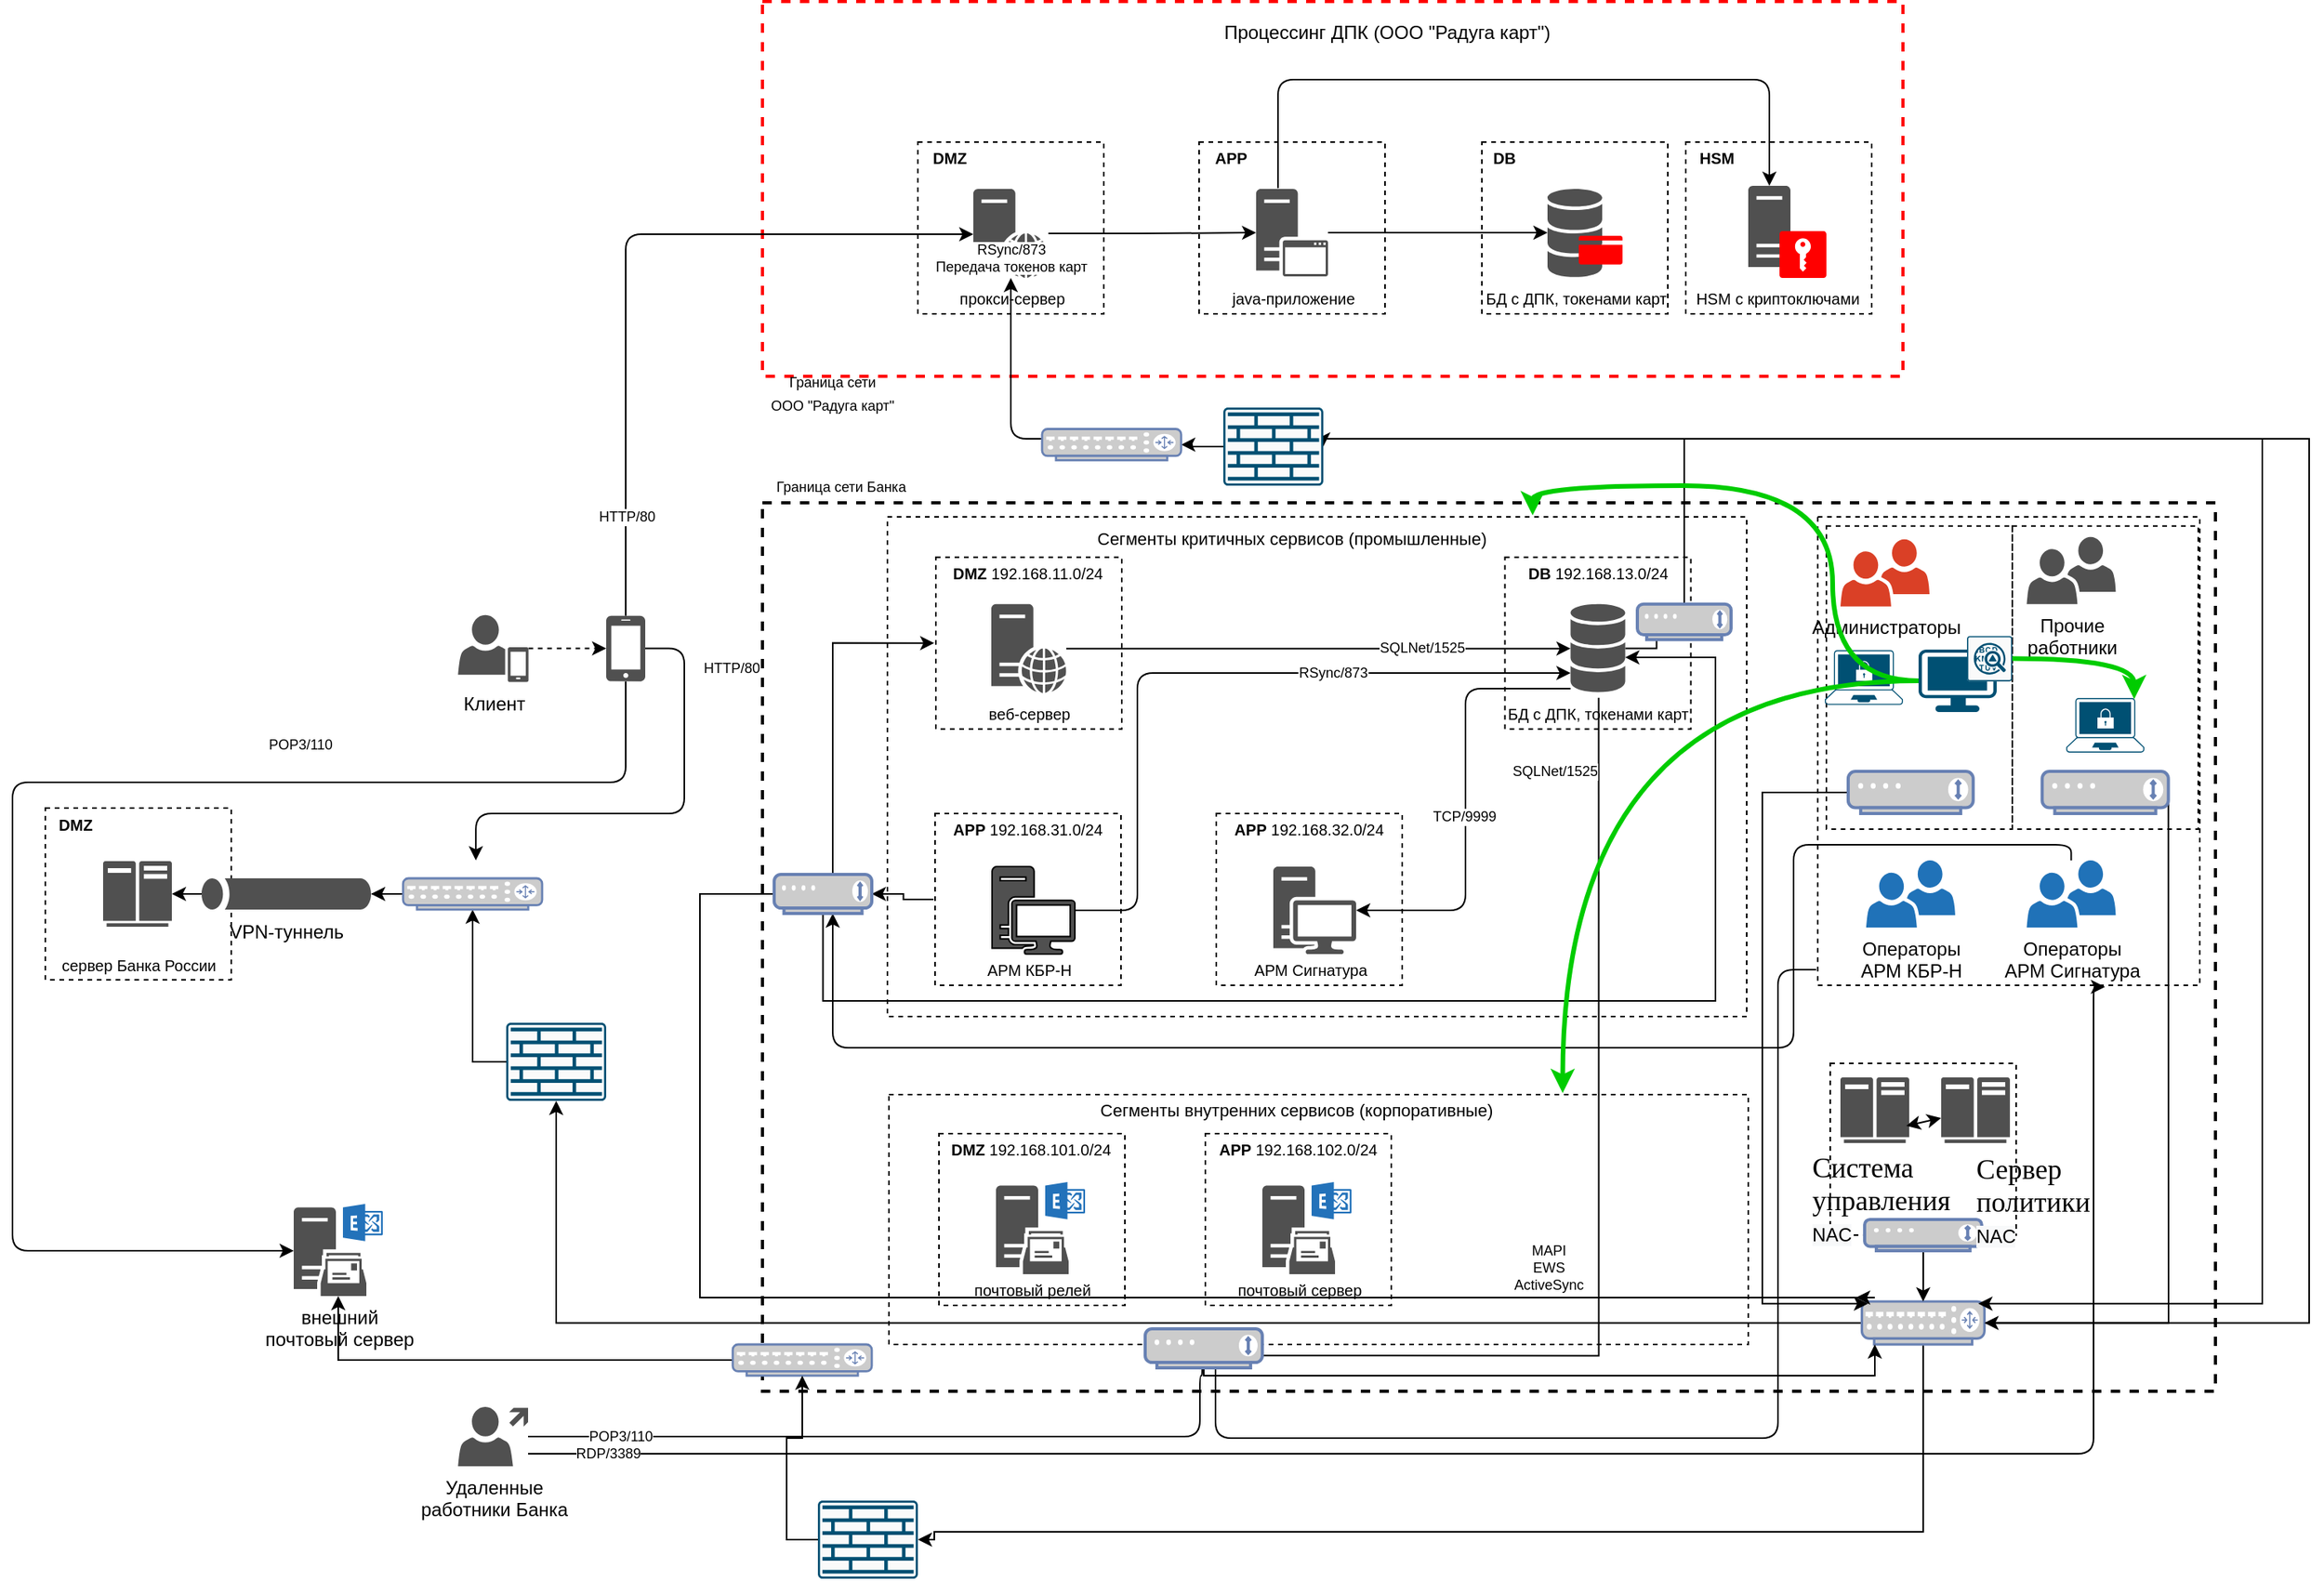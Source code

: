 <mxfile version="15.5.9" type="github">
  <diagram id="C5RBs43oDa-KdzZeNtuy" name="Page-1">
    <mxGraphModel dx="1998" dy="681" grid="1" gridSize="10" guides="1" tooltips="1" connect="1" arrows="1" fold="1" page="1" pageScale="1" pageWidth="827" pageHeight="1169" math="0" shadow="0">
      <root>
        <mxCell id="WIyWlLk6GJQsqaUBKTNV-0" />
        <mxCell id="WIyWlLk6GJQsqaUBKTNV-1" parent="WIyWlLk6GJQsqaUBKTNV-0" />
        <mxCell id="H7vkgc4rldZ32Lxg7ZXF-4" value="" style="rounded=0;whiteSpace=wrap;html=1;fillColor=none;dashed=1;strokeWidth=1;perimeterSpacing=1;strokeColor=#000000;" vertex="1" parent="WIyWlLk6GJQsqaUBKTNV-1">
          <mxGeometry x="361" y="365.82" width="119" height="194.18" as="geometry" />
        </mxCell>
        <mxCell id="H7vkgc4rldZ32Lxg7ZXF-5" value="" style="rounded=0;whiteSpace=wrap;html=1;fillColor=none;dashed=1;strokeWidth=1;perimeterSpacing=1;strokeColor=#000000;" vertex="1" parent="WIyWlLk6GJQsqaUBKTNV-1">
          <mxGeometry x="480" y="365.82" width="119" height="194.18" as="geometry" />
        </mxCell>
        <mxCell id="5QetswFkg2Cd5uMD2sd_-127" value="" style="rounded=0;whiteSpace=wrap;html=1;fillColor=none;dashed=1;strokeWidth=1;perimeterSpacing=1;strokeColor=#000000;" parent="WIyWlLk6GJQsqaUBKTNV-1" vertex="1">
          <mxGeometry x="-779" y="546.5" width="119" height="110" as="geometry" />
        </mxCell>
        <mxCell id="5QetswFkg2Cd5uMD2sd_-2" value="" style="rounded=0;whiteSpace=wrap;html=1;fillColor=none;dashed=1;strokeWidth=2;perimeterSpacing=1;strokeColor=#000000;" parent="WIyWlLk6GJQsqaUBKTNV-1" vertex="1">
          <mxGeometry x="-320" y="351" width="930" height="569" as="geometry" />
        </mxCell>
        <mxCell id="5QetswFkg2Cd5uMD2sd_-75" value="" style="rounded=0;whiteSpace=wrap;html=1;fillColor=none;dashed=1;strokeWidth=1;perimeterSpacing=1;strokeColor=#000000;" parent="WIyWlLk6GJQsqaUBKTNV-1" vertex="1">
          <mxGeometry x="355.45" y="360" width="244.55" height="300" as="geometry" />
        </mxCell>
        <mxCell id="5QetswFkg2Cd5uMD2sd_-124" value="" style="rounded=0;whiteSpace=wrap;html=1;fillColor=none;dashed=1;strokeWidth=1;perimeterSpacing=1;strokeColor=#000000;" parent="WIyWlLk6GJQsqaUBKTNV-1" vertex="1">
          <mxGeometry x="-239" y="730" width="550" height="160" as="geometry" />
        </mxCell>
        <mxCell id="5QetswFkg2Cd5uMD2sd_-123" value="" style="rounded=0;whiteSpace=wrap;html=1;fillColor=none;dashed=1;strokeWidth=1;perimeterSpacing=1;strokeColor=#000000;" parent="WIyWlLk6GJQsqaUBKTNV-1" vertex="1">
          <mxGeometry x="-240" y="360" width="550" height="320" as="geometry" />
        </mxCell>
        <mxCell id="H7vkgc4rldZ32Lxg7ZXF-64" style="edgeStyle=orthogonalEdgeStyle;rounded=0;orthogonalLoop=1;jettySize=auto;html=1;exitX=0;exitY=0.5;exitDx=0;exitDy=0;strokeColor=#000000;" edge="1" parent="WIyWlLk6GJQsqaUBKTNV-1" source="5QetswFkg2Cd5uMD2sd_-97" target="H7vkgc4rldZ32Lxg7ZXF-38">
          <mxGeometry relative="1" as="geometry" />
        </mxCell>
        <mxCell id="5QetswFkg2Cd5uMD2sd_-97" value="" style="rounded=0;whiteSpace=wrap;html=1;fillColor=none;dashed=1;strokeWidth=1;perimeterSpacing=1;strokeColor=#000000;" parent="WIyWlLk6GJQsqaUBKTNV-1" vertex="1">
          <mxGeometry x="-209.5" y="550" width="119" height="110" as="geometry" />
        </mxCell>
        <mxCell id="5QetswFkg2Cd5uMD2sd_-0" value="" style="rounded=0;whiteSpace=wrap;html=1;fillColor=none;dashed=1;strokeWidth=2;perimeterSpacing=1;strokeColor=#FF0000;" parent="WIyWlLk6GJQsqaUBKTNV-1" vertex="1">
          <mxGeometry x="-320" y="30" width="730" height="240" as="geometry" />
        </mxCell>
        <mxCell id="5QetswFkg2Cd5uMD2sd_-38" style="edgeStyle=orthogonalEdgeStyle;rounded=1;orthogonalLoop=1;jettySize=auto;html=1;startArrow=none;startFill=0;endArrow=classic;endFill=1;strokeWidth=1;" parent="WIyWlLk6GJQsqaUBKTNV-1" source="5QetswFkg2Cd5uMD2sd_-12" target="5QetswFkg2Cd5uMD2sd_-13" edge="1">
          <mxGeometry relative="1" as="geometry" />
        </mxCell>
        <mxCell id="5QetswFkg2Cd5uMD2sd_-3" value="" style="rounded=0;whiteSpace=wrap;html=1;fillColor=none;dashed=1;strokeWidth=1;perimeterSpacing=1;strokeColor=#000000;" parent="WIyWlLk6GJQsqaUBKTNV-1" vertex="1">
          <mxGeometry x="-220.5" y="120" width="119" height="110" as="geometry" />
        </mxCell>
        <mxCell id="5QetswFkg2Cd5uMD2sd_-35" style="edgeStyle=orthogonalEdgeStyle;rounded=1;orthogonalLoop=1;jettySize=auto;html=1;strokeWidth=1;" parent="WIyWlLk6GJQsqaUBKTNV-1" target="5QetswFkg2Cd5uMD2sd_-20" edge="1">
          <mxGeometry relative="1" as="geometry">
            <mxPoint x="10" y="148" as="sourcePoint" />
            <Array as="points">
              <mxPoint x="10" y="150" />
              <mxPoint x="10" y="80" />
              <mxPoint x="325" y="80" />
            </Array>
          </mxGeometry>
        </mxCell>
        <mxCell id="5QetswFkg2Cd5uMD2sd_-5" value="" style="rounded=0;whiteSpace=wrap;html=1;fillColor=none;dashed=1;strokeWidth=1;perimeterSpacing=1;strokeColor=#000000;" parent="WIyWlLk6GJQsqaUBKTNV-1" vertex="1">
          <mxGeometry x="-40.5" y="120" width="119" height="110" as="geometry" />
        </mxCell>
        <mxCell id="5QetswFkg2Cd5uMD2sd_-6" value="" style="rounded=0;whiteSpace=wrap;html=1;fillColor=none;dashed=1;strokeWidth=1;perimeterSpacing=1;strokeColor=#000000;" parent="WIyWlLk6GJQsqaUBKTNV-1" vertex="1">
          <mxGeometry x="140.5" y="120" width="119" height="110" as="geometry" />
        </mxCell>
        <mxCell id="5QetswFkg2Cd5uMD2sd_-7" value="" style="rounded=0;whiteSpace=wrap;html=1;fillColor=none;dashed=1;strokeWidth=1;perimeterSpacing=1;strokeColor=#000000;" parent="WIyWlLk6GJQsqaUBKTNV-1" vertex="1">
          <mxGeometry x="271" y="120" width="119" height="110" as="geometry" />
        </mxCell>
        <mxCell id="5QetswFkg2Cd5uMD2sd_-8" value="Процессинг ДПК (ООО &quot;Радуга карт&quot;)" style="text;html=1;strokeColor=none;fillColor=none;align=center;verticalAlign=middle;whiteSpace=wrap;rounded=0;dashed=1;" parent="WIyWlLk6GJQsqaUBKTNV-1" vertex="1">
          <mxGeometry x="-80" y="40" width="320" height="20" as="geometry" />
        </mxCell>
        <mxCell id="5QetswFkg2Cd5uMD2sd_-36" style="edgeStyle=orthogonalEdgeStyle;rounded=1;orthogonalLoop=1;jettySize=auto;html=1;strokeWidth=1;startArrow=classic;startFill=1;endArrow=none;endFill=0;" parent="WIyWlLk6GJQsqaUBKTNV-1" source="5QetswFkg2Cd5uMD2sd_-11" edge="1">
          <mxGeometry relative="1" as="geometry">
            <mxPoint x="42" y="178" as="targetPoint" />
          </mxGeometry>
        </mxCell>
        <mxCell id="5QetswFkg2Cd5uMD2sd_-12" value="" style="pointerEvents=1;shadow=0;dashed=0;html=1;strokeColor=none;fillColor=#505050;labelPosition=center;verticalLabelPosition=bottom;verticalAlign=top;outlineConnect=0;align=center;shape=mxgraph.office.servers.web_server;" parent="WIyWlLk6GJQsqaUBKTNV-1" vertex="1">
          <mxGeometry x="-185" y="150" width="48" height="57" as="geometry" />
        </mxCell>
        <mxCell id="5QetswFkg2Cd5uMD2sd_-39" style="edgeStyle=orthogonalEdgeStyle;rounded=1;orthogonalLoop=1;jettySize=auto;html=1;startArrow=none;startFill=0;endArrow=classic;endFill=1;strokeWidth=1;" parent="WIyWlLk6GJQsqaUBKTNV-1" source="5QetswFkg2Cd5uMD2sd_-14" target="5QetswFkg2Cd5uMD2sd_-12" edge="1">
          <mxGeometry relative="1" as="geometry">
            <Array as="points">
              <mxPoint x="-407" y="179" />
            </Array>
          </mxGeometry>
        </mxCell>
        <mxCell id="5QetswFkg2Cd5uMD2sd_-131" value="HTTP/80" style="text;html=1;align=center;verticalAlign=middle;resizable=0;points=[];labelBackgroundColor=#ffffff;fontSize=9;" parent="5QetswFkg2Cd5uMD2sd_-39" vertex="1" connectable="0">
          <mxGeometry x="-0.257" y="1" relative="1" as="geometry">
            <mxPoint x="1.07" y="109.54" as="offset" />
          </mxGeometry>
        </mxCell>
        <mxCell id="5QetswFkg2Cd5uMD2sd_-89" style="edgeStyle=orthogonalEdgeStyle;rounded=1;orthogonalLoop=1;jettySize=auto;html=1;startArrow=none;startFill=0;endArrow=classic;endFill=1;strokeWidth=1;" parent="WIyWlLk6GJQsqaUBKTNV-1" source="5QetswFkg2Cd5uMD2sd_-14" target="5QetswFkg2Cd5uMD2sd_-72" edge="1">
          <mxGeometry relative="1" as="geometry">
            <Array as="points">
              <mxPoint x="-407" y="530" />
              <mxPoint x="-800" y="530" />
              <mxPoint x="-800" y="830" />
            </Array>
          </mxGeometry>
        </mxCell>
        <mxCell id="5QetswFkg2Cd5uMD2sd_-133" value="POP3/110" style="text;html=1;align=center;verticalAlign=middle;resizable=0;points=[];labelBackgroundColor=#ffffff;fontSize=9;" parent="5QetswFkg2Cd5uMD2sd_-89" vertex="1" connectable="0">
          <mxGeometry x="-0.015" y="3" relative="1" as="geometry">
            <mxPoint x="180.5" y="-28.11" as="offset" />
          </mxGeometry>
        </mxCell>
        <mxCell id="5QetswFkg2Cd5uMD2sd_-90" style="edgeStyle=orthogonalEdgeStyle;rounded=1;orthogonalLoop=1;jettySize=auto;html=1;startArrow=none;startFill=0;endArrow=classic;endFill=1;strokeWidth=1;" parent="WIyWlLk6GJQsqaUBKTNV-1" source="5QetswFkg2Cd5uMD2sd_-14" edge="1">
          <mxGeometry relative="1" as="geometry">
            <mxPoint x="-503.429" y="580" as="targetPoint" />
            <Array as="points">
              <mxPoint x="-370" y="444" />
              <mxPoint x="-370" y="550" />
              <mxPoint x="-503" y="550" />
            </Array>
          </mxGeometry>
        </mxCell>
        <mxCell id="5QetswFkg2Cd5uMD2sd_-132" value="HTTP/80" style="text;html=1;align=center;verticalAlign=middle;resizable=0;points=[];labelBackgroundColor=#ffffff;fontSize=9;" parent="5QetswFkg2Cd5uMD2sd_-90" vertex="1" connectable="0">
          <mxGeometry x="-0.745" y="3" relative="1" as="geometry">
            <mxPoint x="26.43" y="-0.5" as="offset" />
          </mxGeometry>
        </mxCell>
        <mxCell id="5QetswFkg2Cd5uMD2sd_-14" value="" style="pointerEvents=1;shadow=0;dashed=0;html=1;strokeColor=none;fillColor=#505050;labelPosition=center;verticalLabelPosition=bottom;verticalAlign=top;outlineConnect=0;align=center;shape=mxgraph.office.devices.cell_phone_iphone_standalone;" parent="WIyWlLk6GJQsqaUBKTNV-1" vertex="1">
          <mxGeometry x="-420" y="423.32" width="25" height="42" as="geometry" />
        </mxCell>
        <mxCell id="5QetswFkg2Cd5uMD2sd_-22" value="" style="group" parent="WIyWlLk6GJQsqaUBKTNV-1" vertex="1" connectable="0">
          <mxGeometry x="311" y="148" width="50" height="59" as="geometry" />
        </mxCell>
        <mxCell id="5QetswFkg2Cd5uMD2sd_-20" value="" style="pointerEvents=1;shadow=0;dashed=0;html=1;strokeColor=none;fillColor=#505050;labelPosition=center;verticalLabelPosition=bottom;verticalAlign=top;outlineConnect=0;align=center;shape=mxgraph.office.servers.server_generic;" parent="5QetswFkg2Cd5uMD2sd_-22" vertex="1">
          <mxGeometry width="27" height="52" as="geometry" />
        </mxCell>
        <mxCell id="5QetswFkg2Cd5uMD2sd_-21" value="" style="pointerEvents=1;shadow=0;dashed=0;html=1;strokeColor=none;fillColor=#FF0000;labelPosition=center;verticalLabelPosition=bottom;verticalAlign=top;outlineConnect=0;align=center;shape=mxgraph.office.security.management_role;" parent="5QetswFkg2Cd5uMD2sd_-22" vertex="1">
          <mxGeometry x="20" y="29" width="30" height="30" as="geometry" />
        </mxCell>
        <mxCell id="5QetswFkg2Cd5uMD2sd_-23" value="&lt;font style=&quot;font-size: 9px&quot;&gt;Граница сети&lt;br&gt;ООО &quot;Радуга карт&quot;&lt;/font&gt;" style="text;html=1;strokeColor=none;fillColor=none;align=center;verticalAlign=middle;whiteSpace=wrap;rounded=0;dashed=1;" parent="WIyWlLk6GJQsqaUBKTNV-1" vertex="1">
          <mxGeometry x="-350" y="260" width="150" height="40" as="geometry" />
        </mxCell>
        <mxCell id="5QetswFkg2Cd5uMD2sd_-24" value="&lt;font style=&quot;font-size: 9px&quot;&gt;Граница сети Банка&lt;br&gt;&lt;/font&gt;" style="text;html=1;strokeColor=none;fillColor=none;align=center;verticalAlign=middle;whiteSpace=wrap;rounded=0;dashed=1;" parent="WIyWlLk6GJQsqaUBKTNV-1" vertex="1">
          <mxGeometry x="-350" y="320" width="161" height="40" as="geometry" />
        </mxCell>
        <mxCell id="5QetswFkg2Cd5uMD2sd_-25" value="&lt;font style=&quot;font-size: 10px&quot;&gt;&lt;b&gt;DMZ&lt;/b&gt;&lt;/font&gt;" style="text;html=1;strokeColor=none;fillColor=none;align=center;verticalAlign=middle;whiteSpace=wrap;rounded=0;dashed=1;" parent="WIyWlLk6GJQsqaUBKTNV-1" vertex="1">
          <mxGeometry x="-221.5" y="120" width="41.5" height="20" as="geometry" />
        </mxCell>
        <mxCell id="5QetswFkg2Cd5uMD2sd_-28" value="&lt;font style=&quot;font-size: 10px&quot;&gt;&lt;b&gt;APP&lt;/b&gt;&lt;/font&gt;" style="text;html=1;strokeColor=none;fillColor=none;align=center;verticalAlign=middle;whiteSpace=wrap;rounded=0;dashed=1;" parent="WIyWlLk6GJQsqaUBKTNV-1" vertex="1">
          <mxGeometry x="-41.5" y="120" width="41.5" height="20" as="geometry" />
        </mxCell>
        <mxCell id="5QetswFkg2Cd5uMD2sd_-29" value="&lt;font style=&quot;font-size: 10px&quot;&gt;&lt;b&gt;DB&lt;/b&gt;&lt;/font&gt;" style="text;html=1;strokeColor=none;fillColor=none;align=center;verticalAlign=middle;whiteSpace=wrap;rounded=0;dashed=1;" parent="WIyWlLk6GJQsqaUBKTNV-1" vertex="1">
          <mxGeometry x="140" y="120" width="30" height="20" as="geometry" />
        </mxCell>
        <mxCell id="5QetswFkg2Cd5uMD2sd_-30" value="&lt;font style=&quot;font-size: 10px&quot;&gt;&lt;b&gt;HSM&lt;/b&gt;&lt;/font&gt;" style="text;html=1;strokeColor=none;fillColor=none;align=center;verticalAlign=middle;whiteSpace=wrap;rounded=0;dashed=1;" parent="WIyWlLk6GJQsqaUBKTNV-1" vertex="1">
          <mxGeometry x="270.5" y="120" width="39.5" height="20" as="geometry" />
        </mxCell>
        <mxCell id="5QetswFkg2Cd5uMD2sd_-31" value="&lt;span style=&quot;font-size: 10px&quot;&gt;прокси-сервер&lt;/span&gt;" style="text;html=1;strokeColor=none;fillColor=none;align=center;verticalAlign=middle;whiteSpace=wrap;rounded=0;dashed=1;" parent="WIyWlLk6GJQsqaUBKTNV-1" vertex="1">
          <mxGeometry x="-220.5" y="210" width="120" height="20" as="geometry" />
        </mxCell>
        <mxCell id="5QetswFkg2Cd5uMD2sd_-32" value="&lt;span style=&quot;font-size: 10px&quot;&gt;java-приложение&lt;/span&gt;" style="text;html=1;strokeColor=none;fillColor=none;align=center;verticalAlign=middle;whiteSpace=wrap;rounded=0;dashed=1;" parent="WIyWlLk6GJQsqaUBKTNV-1" vertex="1">
          <mxGeometry x="-40.5" y="210" width="120" height="20" as="geometry" />
        </mxCell>
        <mxCell id="5QetswFkg2Cd5uMD2sd_-33" value="&lt;span style=&quot;font-size: 10px&quot;&gt;БД с ДПК, токенами карт&lt;/span&gt;" style="text;html=1;strokeColor=none;fillColor=none;align=center;verticalAlign=middle;whiteSpace=wrap;rounded=0;dashed=1;" parent="WIyWlLk6GJQsqaUBKTNV-1" vertex="1">
          <mxGeometry x="140.5" y="210" width="120" height="20" as="geometry" />
        </mxCell>
        <mxCell id="5QetswFkg2Cd5uMD2sd_-34" value="&lt;span style=&quot;font-size: 10px&quot;&gt;HSM с криптоключами&lt;/span&gt;" style="text;html=1;strokeColor=none;fillColor=none;align=center;verticalAlign=middle;whiteSpace=wrap;rounded=0;dashed=1;" parent="WIyWlLk6GJQsqaUBKTNV-1" vertex="1">
          <mxGeometry x="270" y="210" width="120" height="20" as="geometry" />
        </mxCell>
        <mxCell id="5QetswFkg2Cd5uMD2sd_-13" value="" style="pointerEvents=1;shadow=0;dashed=0;html=1;strokeColor=none;fillColor=#505050;labelPosition=center;verticalLabelPosition=bottom;verticalAlign=top;outlineConnect=0;align=center;shape=mxgraph.office.servers.application_server;" parent="WIyWlLk6GJQsqaUBKTNV-1" vertex="1">
          <mxGeometry x="-4" y="150" width="46" height="56" as="geometry" />
        </mxCell>
        <mxCell id="5QetswFkg2Cd5uMD2sd_-41" style="edgeStyle=orthogonalEdgeStyle;rounded=1;orthogonalLoop=1;jettySize=auto;html=1;startArrow=none;startFill=0;endArrow=classic;endFill=1;strokeWidth=1;dashed=1;" parent="WIyWlLk6GJQsqaUBKTNV-1" source="5QetswFkg2Cd5uMD2sd_-135" target="5QetswFkg2Cd5uMD2sd_-14" edge="1">
          <mxGeometry relative="1" as="geometry">
            <mxPoint x="-470.0" y="444.32" as="sourcePoint" />
          </mxGeometry>
        </mxCell>
        <mxCell id="5QetswFkg2Cd5uMD2sd_-42" value="" style="rounded=0;whiteSpace=wrap;html=1;fillColor=none;dashed=1;strokeWidth=1;perimeterSpacing=1;strokeColor=#000000;" parent="WIyWlLk6GJQsqaUBKTNV-1" vertex="1">
          <mxGeometry x="155.25" y="385.82" width="119" height="110" as="geometry" />
        </mxCell>
        <mxCell id="5QetswFkg2Cd5uMD2sd_-91" style="edgeStyle=orthogonalEdgeStyle;rounded=1;orthogonalLoop=1;jettySize=auto;html=1;startArrow=classic;startFill=1;endArrow=none;endFill=0;strokeWidth=1;" parent="WIyWlLk6GJQsqaUBKTNV-1" source="5QetswFkg2Cd5uMD2sd_-43" target="5QetswFkg2Cd5uMD2sd_-47" edge="1">
          <mxGeometry relative="1" as="geometry" />
        </mxCell>
        <mxCell id="5QetswFkg2Cd5uMD2sd_-143" value="SQLNet/1525" style="text;html=1;align=center;verticalAlign=middle;resizable=0;points=[];labelBackgroundColor=#ffffff;fontSize=9;" parent="5QetswFkg2Cd5uMD2sd_-91" vertex="1" connectable="0">
          <mxGeometry x="-0.404" y="-1" relative="1" as="geometry">
            <mxPoint as="offset" />
          </mxGeometry>
        </mxCell>
        <mxCell id="5QetswFkg2Cd5uMD2sd_-92" style="edgeStyle=orthogonalEdgeStyle;rounded=1;orthogonalLoop=1;jettySize=auto;html=1;startArrow=none;startFill=0;endArrow=classic;endFill=1;strokeWidth=1;" parent="WIyWlLk6GJQsqaUBKTNV-1" source="H7vkgc4rldZ32Lxg7ZXF-67" target="5QetswFkg2Cd5uMD2sd_-12" edge="1">
          <mxGeometry relative="1" as="geometry">
            <Array as="points">
              <mxPoint x="-161" y="310" />
            </Array>
            <mxPoint x="-104.55" y="280.0" as="sourcePoint" />
          </mxGeometry>
        </mxCell>
        <mxCell id="5QetswFkg2Cd5uMD2sd_-150" value="RSync/873&lt;br&gt;Передача токенов карт" style="text;html=1;align=center;verticalAlign=middle;resizable=0;points=[];labelBackgroundColor=#ffffff;fontSize=9;" parent="5QetswFkg2Cd5uMD2sd_-92" vertex="1" connectable="0">
          <mxGeometry x="0.407" y="-1" relative="1" as="geometry">
            <mxPoint x="-1" y="-50" as="offset" />
          </mxGeometry>
        </mxCell>
        <mxCell id="H7vkgc4rldZ32Lxg7ZXF-69" style="edgeStyle=orthogonalEdgeStyle;rounded=0;orthogonalLoop=1;jettySize=auto;html=1;strokeColor=#000000;" edge="1" parent="WIyWlLk6GJQsqaUBKTNV-1" source="5QetswFkg2Cd5uMD2sd_-43" target="H7vkgc4rldZ32Lxg7ZXF-68">
          <mxGeometry relative="1" as="geometry" />
        </mxCell>
        <mxCell id="5QetswFkg2Cd5uMD2sd_-43" value="" style="shadow=0;dashed=0;html=1;strokeColor=none;fillColor=#505050;labelPosition=center;verticalLabelPosition=bottom;verticalAlign=top;outlineConnect=0;align=center;shape=mxgraph.office.databases.database_mini_3;" parent="WIyWlLk6GJQsqaUBKTNV-1" vertex="1">
          <mxGeometry x="197.25" y="415.82" width="35" height="57" as="geometry" />
        </mxCell>
        <mxCell id="5QetswFkg2Cd5uMD2sd_-44" value="&lt;font style=&quot;font-size: 10px&quot;&gt;&lt;b&gt;DB&lt;/b&gt; 192.168.13.0/24&lt;/font&gt;" style="text;html=1;strokeColor=none;fillColor=none;align=center;verticalAlign=middle;whiteSpace=wrap;rounded=0;dashed=1;" parent="WIyWlLk6GJQsqaUBKTNV-1" vertex="1">
          <mxGeometry x="154.75" y="385.82" width="120" height="20" as="geometry" />
        </mxCell>
        <mxCell id="H7vkgc4rldZ32Lxg7ZXF-24" style="edgeStyle=orthogonalEdgeStyle;rounded=0;orthogonalLoop=1;jettySize=auto;html=1;exitX=0.5;exitY=0;exitDx=0;exitDy=0;entryX=0.395;entryY=1.038;entryDx=0;entryDy=0;entryPerimeter=0;" edge="1" parent="WIyWlLk6GJQsqaUBKTNV-1" source="5QetswFkg2Cd5uMD2sd_-45" target="5QetswFkg2Cd5uMD2sd_-124">
          <mxGeometry relative="1" as="geometry">
            <Array as="points">
              <mxPoint x="215" y="897" />
            </Array>
          </mxGeometry>
        </mxCell>
        <mxCell id="5QetswFkg2Cd5uMD2sd_-45" value="&lt;span style=&quot;font-size: 10px&quot;&gt;БД с ДПК, токенами карт&lt;/span&gt;" style="text;html=1;strokeColor=none;fillColor=none;align=center;verticalAlign=middle;whiteSpace=wrap;rounded=0;dashed=1;" parent="WIyWlLk6GJQsqaUBKTNV-1" vertex="1">
          <mxGeometry x="155.25" y="475.82" width="120" height="20" as="geometry" />
        </mxCell>
        <mxCell id="5QetswFkg2Cd5uMD2sd_-46" value="" style="rounded=0;whiteSpace=wrap;html=1;fillColor=none;dashed=1;strokeWidth=1;perimeterSpacing=1;strokeColor=#000000;" parent="WIyWlLk6GJQsqaUBKTNV-1" vertex="1">
          <mxGeometry x="-209" y="385.82" width="119" height="110" as="geometry" />
        </mxCell>
        <mxCell id="5QetswFkg2Cd5uMD2sd_-47" value="" style="pointerEvents=1;shadow=0;dashed=0;html=1;strokeColor=none;fillColor=#505050;labelPosition=center;verticalLabelPosition=bottom;verticalAlign=top;outlineConnect=0;align=center;shape=mxgraph.office.servers.web_server;" parent="WIyWlLk6GJQsqaUBKTNV-1" vertex="1">
          <mxGeometry x="-173.5" y="415.82" width="48" height="57" as="geometry" />
        </mxCell>
        <mxCell id="5QetswFkg2Cd5uMD2sd_-48" value="&lt;font style=&quot;font-size: 10px&quot;&gt;&lt;b&gt;DMZ&lt;/b&gt; 192.168.11.0/24&lt;/font&gt;" style="text;html=1;strokeColor=none;fillColor=none;align=center;verticalAlign=middle;whiteSpace=wrap;rounded=0;dashed=1;" parent="WIyWlLk6GJQsqaUBKTNV-1" vertex="1">
          <mxGeometry x="-210" y="385.82" width="120" height="20" as="geometry" />
        </mxCell>
        <mxCell id="5QetswFkg2Cd5uMD2sd_-49" value="&lt;span style=&quot;font-size: 10px&quot;&gt;веб-сервер&lt;/span&gt;" style="text;html=1;strokeColor=none;fillColor=none;align=center;verticalAlign=middle;whiteSpace=wrap;rounded=0;dashed=1;" parent="WIyWlLk6GJQsqaUBKTNV-1" vertex="1">
          <mxGeometry x="-209" y="475.82" width="120" height="20" as="geometry" />
        </mxCell>
        <mxCell id="5QetswFkg2Cd5uMD2sd_-50" value="" style="rounded=0;whiteSpace=wrap;html=1;fillColor=none;dashed=1;strokeWidth=1;perimeterSpacing=1;strokeColor=#000000;" parent="WIyWlLk6GJQsqaUBKTNV-1" vertex="1">
          <mxGeometry x="-207" y="755" width="119" height="110" as="geometry" />
        </mxCell>
        <mxCell id="5QetswFkg2Cd5uMD2sd_-52" value="&lt;font style=&quot;font-size: 10px&quot;&gt;&lt;b&gt;DMZ&lt;/b&gt; 192.168.101.0/24&lt;/font&gt;" style="text;html=1;strokeColor=none;fillColor=none;align=center;verticalAlign=middle;whiteSpace=wrap;rounded=0;dashed=1;" parent="WIyWlLk6GJQsqaUBKTNV-1" vertex="1">
          <mxGeometry x="-208" y="755" width="120" height="20" as="geometry" />
        </mxCell>
        <mxCell id="5QetswFkg2Cd5uMD2sd_-53" value="&lt;span style=&quot;font-size: 10px&quot;&gt;почтовый релей&lt;/span&gt;" style="text;html=1;strokeColor=none;fillColor=none;align=center;verticalAlign=middle;whiteSpace=wrap;rounded=0;dashed=1;" parent="WIyWlLk6GJQsqaUBKTNV-1" vertex="1">
          <mxGeometry x="-207" y="845" width="120" height="20" as="geometry" />
        </mxCell>
        <mxCell id="5QetswFkg2Cd5uMD2sd_-63" value="" style="group" parent="WIyWlLk6GJQsqaUBKTNV-1" vertex="1" connectable="0">
          <mxGeometry x="182.5" y="150" width="48.03" height="57" as="geometry" />
        </mxCell>
        <mxCell id="5QetswFkg2Cd5uMD2sd_-11" value="" style="shadow=0;dashed=0;html=1;strokeColor=none;fillColor=#505050;labelPosition=center;verticalLabelPosition=bottom;verticalAlign=top;outlineConnect=0;align=center;shape=mxgraph.office.databases.database_mini_3;" parent="5QetswFkg2Cd5uMD2sd_-63" vertex="1">
          <mxGeometry width="35" height="57" as="geometry" />
        </mxCell>
        <mxCell id="5QetswFkg2Cd5uMD2sd_-60" value="" style="pointerEvents=1;shadow=0;dashed=0;html=1;strokeColor=none;fillColor=#FF0000;labelPosition=center;verticalLabelPosition=bottom;verticalAlign=top;outlineConnect=0;align=center;shape=mxgraph.office.concepts.credit_card;" parent="5QetswFkg2Cd5uMD2sd_-63" vertex="1">
          <mxGeometry x="20" y="30" width="28.03" height="18.35" as="geometry" />
        </mxCell>
        <mxCell id="5QetswFkg2Cd5uMD2sd_-66" value="" style="pointerEvents=1;shadow=0;dashed=0;html=1;strokeColor=none;fillColor=#505050;labelPosition=center;verticalLabelPosition=bottom;verticalAlign=top;outlineConnect=0;align=center;shape=mxgraph.office.servers.exchange_mailbox_server;labelBackgroundColor=none;" parent="WIyWlLk6GJQsqaUBKTNV-1" vertex="1">
          <mxGeometry x="-170.5" y="786" width="57" height="59" as="geometry" />
        </mxCell>
        <mxCell id="5QetswFkg2Cd5uMD2sd_-68" value="" style="rounded=0;whiteSpace=wrap;html=1;fillColor=none;dashed=1;strokeWidth=1;perimeterSpacing=1;strokeColor=#000000;" parent="WIyWlLk6GJQsqaUBKTNV-1" vertex="1">
          <mxGeometry x="-36.5" y="755" width="119" height="110" as="geometry" />
        </mxCell>
        <mxCell id="5QetswFkg2Cd5uMD2sd_-69" value="&lt;font style=&quot;font-size: 10px&quot;&gt;&lt;b&gt;APP&lt;/b&gt; 192.168.102.0/24&lt;/font&gt;" style="text;html=1;strokeColor=none;fillColor=none;align=center;verticalAlign=middle;whiteSpace=wrap;rounded=0;dashed=1;" parent="WIyWlLk6GJQsqaUBKTNV-1" vertex="1">
          <mxGeometry x="-37.5" y="755" width="120" height="20" as="geometry" />
        </mxCell>
        <mxCell id="5QetswFkg2Cd5uMD2sd_-70" value="&lt;span style=&quot;font-size: 10px&quot;&gt;почтовый сервер&lt;/span&gt;" style="text;html=1;strokeColor=none;fillColor=none;align=center;verticalAlign=middle;whiteSpace=wrap;rounded=0;dashed=1;" parent="WIyWlLk6GJQsqaUBKTNV-1" vertex="1">
          <mxGeometry x="-36.5" y="845" width="120" height="20" as="geometry" />
        </mxCell>
        <mxCell id="5QetswFkg2Cd5uMD2sd_-71" value="" style="pointerEvents=1;shadow=0;dashed=0;html=1;strokeColor=none;fillColor=#505050;labelPosition=center;verticalLabelPosition=bottom;verticalAlign=top;outlineConnect=0;align=center;shape=mxgraph.office.servers.exchange_mailbox_server;labelBackgroundColor=none;" parent="WIyWlLk6GJQsqaUBKTNV-1" vertex="1">
          <mxGeometry y="786" width="57" height="59" as="geometry" />
        </mxCell>
        <mxCell id="5QetswFkg2Cd5uMD2sd_-72" value="внешний&lt;br&gt;почтовый сервер" style="pointerEvents=1;shadow=0;dashed=0;html=1;strokeColor=none;fillColor=#505050;labelPosition=center;verticalLabelPosition=bottom;verticalAlign=top;outlineConnect=0;align=center;shape=mxgraph.office.servers.exchange_mailbox_server;labelBackgroundColor=none;" parent="WIyWlLk6GJQsqaUBKTNV-1" vertex="1">
          <mxGeometry x="-620" y="800" width="57" height="59" as="geometry" />
        </mxCell>
        <mxCell id="5QetswFkg2Cd5uMD2sd_-122" style="edgeStyle=orthogonalEdgeStyle;rounded=1;orthogonalLoop=1;jettySize=auto;html=1;startArrow=none;startFill=0;endArrow=classic;endFill=1;strokeWidth=1;" parent="WIyWlLk6GJQsqaUBKTNV-1" source="5QetswFkg2Cd5uMD2sd_-73" target="5QetswFkg2Cd5uMD2sd_-43" edge="1">
          <mxGeometry relative="1" as="geometry">
            <mxPoint x="190" y="458" as="targetPoint" />
            <Array as="points">
              <mxPoint x="-80" y="612" />
              <mxPoint x="-80" y="460" />
            </Array>
          </mxGeometry>
        </mxCell>
        <mxCell id="5QetswFkg2Cd5uMD2sd_-73" value="" style="pointerEvents=1;shadow=0;dashed=0;html=1;strokeColor=#000000;fillColor=#505050;labelPosition=center;verticalLabelPosition=bottom;verticalAlign=top;outlineConnect=0;align=center;shape=mxgraph.office.devices.workstation;labelBackgroundColor=none;" parent="WIyWlLk6GJQsqaUBKTNV-1" vertex="1">
          <mxGeometry x="-173" y="584" width="53" height="56" as="geometry" />
        </mxCell>
        <mxCell id="5QetswFkg2Cd5uMD2sd_-114" style="edgeStyle=orthogonalEdgeStyle;rounded=1;orthogonalLoop=1;jettySize=auto;html=1;entryX=0.367;entryY=1.013;entryDx=0;entryDy=0;startArrow=none;startFill=0;endArrow=classic;endFill=1;strokeWidth=1;entryPerimeter=0;" parent="WIyWlLk6GJQsqaUBKTNV-1" source="5QetswFkg2Cd5uMD2sd_-75" target="5QetswFkg2Cd5uMD2sd_-124" edge="1">
          <mxGeometry relative="1" as="geometry">
            <Array as="points">
              <mxPoint x="330" y="650" />
              <mxPoint x="330" y="950" />
              <mxPoint x="-30" y="950" />
              <mxPoint x="-30" y="893" />
            </Array>
          </mxGeometry>
        </mxCell>
        <mxCell id="5QetswFkg2Cd5uMD2sd_-140" value="MAPI&lt;br&gt;EWS&lt;br&gt;ActiveSync" style="text;html=1;align=center;verticalAlign=middle;resizable=0;points=[];labelBackgroundColor=#ffffff;fontSize=9;" parent="5QetswFkg2Cd5uMD2sd_-114" vertex="1" connectable="0">
          <mxGeometry x="0.849" y="2" relative="1" as="geometry">
            <mxPoint x="214.37" y="-102" as="offset" />
          </mxGeometry>
        </mxCell>
        <mxCell id="5QetswFkg2Cd5uMD2sd_-80" value="Администраторы" style="pointerEvents=1;shadow=0;dashed=0;html=1;strokeColor=none;fillColor=#505050;labelPosition=center;verticalLabelPosition=bottom;verticalAlign=top;outlineConnect=0;align=center;shape=mxgraph.office.users.users_two;fillColor=#DA4026;labelBackgroundColor=none;" parent="WIyWlLk6GJQsqaUBKTNV-1" vertex="1">
          <mxGeometry x="370" y="374.32" width="57" height="43" as="geometry" />
        </mxCell>
        <mxCell id="5QetswFkg2Cd5uMD2sd_-83" value="Прочие&lt;br&gt;работники" style="pointerEvents=1;shadow=0;dashed=0;html=1;strokeColor=none;fillColor=#505050;labelPosition=center;verticalLabelPosition=bottom;verticalAlign=top;outlineConnect=0;align=center;shape=mxgraph.office.users.users_two;labelBackgroundColor=none;" parent="WIyWlLk6GJQsqaUBKTNV-1" vertex="1">
          <mxGeometry x="489.23" y="372.82" width="57" height="43" as="geometry" />
        </mxCell>
        <mxCell id="5QetswFkg2Cd5uMD2sd_-84" value="Операторы&lt;br&gt;АРМ КБР-Н" style="pointerEvents=1;shadow=0;dashed=0;html=1;strokeColor=none;fillColor=#505050;labelPosition=center;verticalLabelPosition=bottom;verticalAlign=top;outlineConnect=0;align=center;shape=mxgraph.office.users.users_two;fillColor=#2072B8;labelBackgroundColor=none;" parent="WIyWlLk6GJQsqaUBKTNV-1" vertex="1">
          <mxGeometry x="386.45" y="580" width="57" height="43" as="geometry" />
        </mxCell>
        <mxCell id="5QetswFkg2Cd5uMD2sd_-119" style="edgeStyle=orthogonalEdgeStyle;rounded=1;orthogonalLoop=1;jettySize=auto;html=1;startArrow=none;startFill=0;endArrow=classic;endFill=1;strokeWidth=1;" parent="WIyWlLk6GJQsqaUBKTNV-1" source="5QetswFkg2Cd5uMD2sd_-86" target="H7vkgc4rldZ32Lxg7ZXF-38" edge="1">
          <mxGeometry relative="1" as="geometry">
            <mxPoint x="240" y="437.647" as="targetPoint" />
            <Array as="points">
              <mxPoint x="518" y="570" />
              <mxPoint x="340" y="570" />
              <mxPoint x="340" y="700" />
              <mxPoint x="-275" y="700" />
            </Array>
          </mxGeometry>
        </mxCell>
        <mxCell id="5QetswFkg2Cd5uMD2sd_-137" value="SQLNet/1525" style="text;html=1;align=center;verticalAlign=middle;resizable=0;points=[];labelBackgroundColor=#ffffff;fontSize=9;" parent="5QetswFkg2Cd5uMD2sd_-119" vertex="1" connectable="0">
          <mxGeometry x="-0.721" relative="1" as="geometry">
            <mxPoint x="-199" y="-47" as="offset" />
          </mxGeometry>
        </mxCell>
        <mxCell id="5QetswFkg2Cd5uMD2sd_-86" value="Операторы&lt;br&gt;АРМ Сигнатура" style="pointerEvents=1;shadow=0;dashed=0;html=1;strokeColor=none;fillColor=#505050;labelPosition=center;verticalLabelPosition=bottom;verticalAlign=top;outlineConnect=0;align=center;shape=mxgraph.office.users.users_two;fillColor=#2072B8;labelBackgroundColor=none;" parent="WIyWlLk6GJQsqaUBKTNV-1" vertex="1">
          <mxGeometry x="489.23" y="580" width="57" height="43" as="geometry" />
        </mxCell>
        <mxCell id="5QetswFkg2Cd5uMD2sd_-96" style="edgeStyle=orthogonalEdgeStyle;rounded=1;orthogonalLoop=1;jettySize=auto;html=1;entryX=0.75;entryY=1;entryDx=0;entryDy=0;startArrow=none;startFill=0;endArrow=classic;endFill=1;strokeWidth=1;" parent="WIyWlLk6GJQsqaUBKTNV-1" source="5QetswFkg2Cd5uMD2sd_-95" target="5QetswFkg2Cd5uMD2sd_-75" edge="1">
          <mxGeometry relative="1" as="geometry">
            <Array as="points">
              <mxPoint x="532" y="960" />
            </Array>
          </mxGeometry>
        </mxCell>
        <mxCell id="5QetswFkg2Cd5uMD2sd_-139" value="RDP/3389" style="text;html=1;align=center;verticalAlign=middle;resizable=0;points=[];labelBackgroundColor=#ffffff;fontSize=9;" parent="5QetswFkg2Cd5uMD2sd_-96" vertex="1" connectable="0">
          <mxGeometry x="-0.961" y="2" relative="1" as="geometry">
            <mxPoint x="25" y="2" as="offset" />
          </mxGeometry>
        </mxCell>
        <mxCell id="5QetswFkg2Cd5uMD2sd_-145" style="edgeStyle=orthogonalEdgeStyle;rounded=1;orthogonalLoop=1;jettySize=auto;html=1;startArrow=none;startFill=0;endArrow=classic;endFill=1;strokeWidth=1;fontSize=9;entryX=0.365;entryY=1.011;entryDx=0;entryDy=0;entryPerimeter=0;" parent="WIyWlLk6GJQsqaUBKTNV-1" source="5QetswFkg2Cd5uMD2sd_-95" target="5QetswFkg2Cd5uMD2sd_-124" edge="1">
          <mxGeometry relative="1" as="geometry">
            <Array as="points">
              <mxPoint x="-40" y="949" />
              <mxPoint x="-40" y="910" />
              <mxPoint x="-38" y="910" />
            </Array>
            <mxPoint x="-40" y="961.667" as="targetPoint" />
          </mxGeometry>
        </mxCell>
        <mxCell id="5QetswFkg2Cd5uMD2sd_-146" value="POP3/110" style="text;html=1;align=center;verticalAlign=middle;resizable=0;points=[];labelBackgroundColor=#ffffff;fontSize=9;" parent="5QetswFkg2Cd5uMD2sd_-145" vertex="1" connectable="0">
          <mxGeometry x="-0.277" y="2" relative="1" as="geometry">
            <mxPoint x="-118" y="2" as="offset" />
          </mxGeometry>
        </mxCell>
        <mxCell id="5QetswFkg2Cd5uMD2sd_-95" value="Удаленные&lt;br&gt;работники Банка" style="pointerEvents=1;shadow=0;dashed=0;html=1;strokeColor=none;fillColor=#505050;labelPosition=center;verticalLabelPosition=bottom;verticalAlign=top;outlineConnect=0;align=center;shape=mxgraph.office.users.user_external;labelBackgroundColor=none;" parent="WIyWlLk6GJQsqaUBKTNV-1" vertex="1">
          <mxGeometry x="-514.84" y="930" width="44.84" height="38" as="geometry" />
        </mxCell>
        <mxCell id="5QetswFkg2Cd5uMD2sd_-98" value="&lt;font style=&quot;font-size: 10px&quot;&gt;&lt;b&gt;APP&lt;/b&gt; 192.168.31.0/24&lt;/font&gt;" style="text;html=1;strokeColor=none;fillColor=none;align=center;verticalAlign=middle;whiteSpace=wrap;rounded=0;dashed=1;" parent="WIyWlLk6GJQsqaUBKTNV-1" vertex="1">
          <mxGeometry x="-210.5" y="550" width="120" height="20" as="geometry" />
        </mxCell>
        <mxCell id="5QetswFkg2Cd5uMD2sd_-99" value="&lt;span style=&quot;font-size: 10px&quot;&gt;АРМ КБР-Н&lt;/span&gt;" style="text;html=1;strokeColor=none;fillColor=none;align=center;verticalAlign=middle;whiteSpace=wrap;rounded=0;dashed=1;" parent="WIyWlLk6GJQsqaUBKTNV-1" vertex="1">
          <mxGeometry x="-209.5" y="640" width="120" height="20" as="geometry" />
        </mxCell>
        <mxCell id="5QetswFkg2Cd5uMD2sd_-120" style="edgeStyle=orthogonalEdgeStyle;rounded=1;orthogonalLoop=1;jettySize=auto;html=1;startArrow=classic;startFill=1;endArrow=none;endFill=0;strokeWidth=1;" parent="WIyWlLk6GJQsqaUBKTNV-1" source="5QetswFkg2Cd5uMD2sd_-107" target="5QetswFkg2Cd5uMD2sd_-43" edge="1">
          <mxGeometry relative="1" as="geometry">
            <Array as="points">
              <mxPoint x="130" y="612" />
              <mxPoint x="130" y="470" />
            </Array>
          </mxGeometry>
        </mxCell>
        <mxCell id="5QetswFkg2Cd5uMD2sd_-138" value="RSync/873" style="text;html=1;align=center;verticalAlign=middle;resizable=0;points=[];labelBackgroundColor=#ffffff;fontSize=9;" parent="5QetswFkg2Cd5uMD2sd_-120" vertex="1" connectable="0">
          <mxGeometry x="-0.22" y="4" relative="1" as="geometry">
            <mxPoint x="-81" y="-113" as="offset" />
          </mxGeometry>
        </mxCell>
        <mxCell id="5QetswFkg2Cd5uMD2sd_-148" value="TCP/9999" style="text;html=1;align=center;verticalAlign=middle;resizable=0;points=[];labelBackgroundColor=#ffffff;fontSize=9;" parent="5QetswFkg2Cd5uMD2sd_-120" vertex="1" connectable="0">
          <mxGeometry x="-0.069" y="1" relative="1" as="geometry">
            <mxPoint as="offset" />
          </mxGeometry>
        </mxCell>
        <mxCell id="5QetswFkg2Cd5uMD2sd_-106" value="" style="rounded=0;whiteSpace=wrap;html=1;fillColor=none;dashed=1;strokeWidth=1;perimeterSpacing=1;strokeColor=#000000;" parent="WIyWlLk6GJQsqaUBKTNV-1" vertex="1">
          <mxGeometry x="-29.5" y="550" width="119" height="110" as="geometry" />
        </mxCell>
        <mxCell id="5QetswFkg2Cd5uMD2sd_-107" value="" style="pointerEvents=1;shadow=0;dashed=0;html=1;strokeColor=none;fillColor=#505050;labelPosition=center;verticalLabelPosition=bottom;verticalAlign=top;outlineConnect=0;align=center;shape=mxgraph.office.devices.workstation;labelBackgroundColor=none;" parent="WIyWlLk6GJQsqaUBKTNV-1" vertex="1">
          <mxGeometry x="7" y="584" width="53" height="56" as="geometry" />
        </mxCell>
        <mxCell id="5QetswFkg2Cd5uMD2sd_-108" value="&lt;font style=&quot;font-size: 10px&quot;&gt;&lt;b&gt;APP&lt;/b&gt; 192.168.32.0/24&lt;/font&gt;" style="text;html=1;strokeColor=none;fillColor=none;align=center;verticalAlign=middle;whiteSpace=wrap;rounded=0;dashed=1;" parent="WIyWlLk6GJQsqaUBKTNV-1" vertex="1">
          <mxGeometry x="-30.5" y="550" width="120" height="20" as="geometry" />
        </mxCell>
        <mxCell id="5QetswFkg2Cd5uMD2sd_-109" value="&lt;span style=&quot;font-size: 10px&quot;&gt;АРМ Сигнатура&lt;/span&gt;" style="text;html=1;strokeColor=none;fillColor=none;align=center;verticalAlign=middle;whiteSpace=wrap;rounded=0;dashed=1;" parent="WIyWlLk6GJQsqaUBKTNV-1" vertex="1">
          <mxGeometry x="-29.5" y="640" width="120" height="20" as="geometry" />
        </mxCell>
        <mxCell id="5QetswFkg2Cd5uMD2sd_-111" value="" style="pointerEvents=1;shadow=0;dashed=0;html=1;strokeColor=none;fillColor=#505050;labelPosition=center;verticalLabelPosition=bottom;verticalAlign=top;outlineConnect=0;align=center;shape=mxgraph.office.servers.mainframe_host;labelBackgroundColor=none;" parent="WIyWlLk6GJQsqaUBKTNV-1" vertex="1">
          <mxGeometry x="-742" y="580.5" width="44" height="42" as="geometry" />
        </mxCell>
        <mxCell id="5QetswFkg2Cd5uMD2sd_-113" style="edgeStyle=orthogonalEdgeStyle;rounded=1;orthogonalLoop=1;jettySize=auto;html=1;startArrow=none;startFill=0;endArrow=classic;endFill=1;strokeWidth=1;" parent="WIyWlLk6GJQsqaUBKTNV-1" source="5QetswFkg2Cd5uMD2sd_-110" target="5QetswFkg2Cd5uMD2sd_-111" edge="1">
          <mxGeometry relative="1" as="geometry" />
        </mxCell>
        <mxCell id="5QetswFkg2Cd5uMD2sd_-110" value="VPN-туннель" style="pointerEvents=1;shadow=0;dashed=0;html=1;strokeColor=none;fillColor=#505050;labelPosition=center;verticalLabelPosition=bottom;verticalAlign=top;outlineConnect=0;align=center;shape=mxgraph.office.servers.tunnel_straight;labelBackgroundColor=none;" parent="WIyWlLk6GJQsqaUBKTNV-1" vertex="1">
          <mxGeometry x="-679" y="591.5" width="108.5" height="20" as="geometry" />
        </mxCell>
        <mxCell id="5QetswFkg2Cd5uMD2sd_-125" value="&lt;span style=&quot;font-size: 11px&quot;&gt;Сегменты критичных сервисов (промышленные)&lt;/span&gt;" style="text;html=1;strokeColor=none;fillColor=none;align=center;verticalAlign=middle;whiteSpace=wrap;rounded=0;dashed=1;" parent="WIyWlLk6GJQsqaUBKTNV-1" vertex="1">
          <mxGeometry x="-141" y="363.5" width="320" height="20" as="geometry" />
        </mxCell>
        <mxCell id="5QetswFkg2Cd5uMD2sd_-126" value="&lt;span style=&quot;font-size: 11px&quot;&gt;Сегменты внутренних сервисов (корпоративные)&lt;/span&gt;" style="text;html=1;strokeColor=none;fillColor=none;align=center;verticalAlign=middle;whiteSpace=wrap;rounded=0;dashed=1;" parent="WIyWlLk6GJQsqaUBKTNV-1" vertex="1">
          <mxGeometry x="-138" y="730" width="320" height="20" as="geometry" />
        </mxCell>
        <mxCell id="5QetswFkg2Cd5uMD2sd_-128" value="&lt;font style=&quot;font-size: 10px&quot;&gt;&lt;b&gt;DMZ&lt;/b&gt;&lt;/font&gt;" style="text;html=1;strokeColor=none;fillColor=none;align=center;verticalAlign=middle;whiteSpace=wrap;rounded=0;dashed=1;" parent="WIyWlLk6GJQsqaUBKTNV-1" vertex="1">
          <mxGeometry x="-780" y="546.5" width="41" height="20" as="geometry" />
        </mxCell>
        <mxCell id="5QetswFkg2Cd5uMD2sd_-129" value="&lt;span style=&quot;font-size: 10px&quot;&gt;сервер Банка России&lt;/span&gt;" style="text;html=1;strokeColor=none;fillColor=none;align=center;verticalAlign=middle;whiteSpace=wrap;rounded=0;dashed=1;" parent="WIyWlLk6GJQsqaUBKTNV-1" vertex="1">
          <mxGeometry x="-779" y="636.5" width="120" height="20" as="geometry" />
        </mxCell>
        <mxCell id="5QetswFkg2Cd5uMD2sd_-135" value="Клиент" style="pointerEvents=1;shadow=0;dashed=0;html=1;strokeColor=none;fillColor=#505050;labelPosition=center;verticalLabelPosition=bottom;verticalAlign=top;outlineConnect=0;align=center;shape=mxgraph.office.users.mobile_user;labelBackgroundColor=none;" parent="WIyWlLk6GJQsqaUBKTNV-1" vertex="1">
          <mxGeometry x="-514.84" y="422.91" width="45.11" height="42.82" as="geometry" />
        </mxCell>
        <mxCell id="H7vkgc4rldZ32Lxg7ZXF-0" value="" style="rounded=0;whiteSpace=wrap;html=1;fillColor=none;dashed=1;strokeWidth=1;perimeterSpacing=1;strokeColor=#000000;" vertex="1" parent="WIyWlLk6GJQsqaUBKTNV-1">
          <mxGeometry x="363.45" y="710" width="119" height="110" as="geometry" />
        </mxCell>
        <mxCell id="H7vkgc4rldZ32Lxg7ZXF-1" value="" style="pointerEvents=1;shadow=0;dashed=0;html=1;strokeColor=none;fillColor=#505050;labelPosition=center;verticalLabelPosition=bottom;verticalAlign=top;outlineConnect=0;align=center;shape=mxgraph.office.servers.mainframe_host;labelBackgroundColor=none;" vertex="1" parent="WIyWlLk6GJQsqaUBKTNV-1">
          <mxGeometry x="370.0" y="719" width="44" height="42" as="geometry" />
        </mxCell>
        <mxCell id="H7vkgc4rldZ32Lxg7ZXF-3" value="" style="pointerEvents=1;shadow=0;dashed=0;html=1;strokeColor=none;fillColor=#505050;labelPosition=center;verticalLabelPosition=bottom;verticalAlign=top;outlineConnect=0;align=center;shape=mxgraph.office.servers.mainframe_host;labelBackgroundColor=none;" vertex="1" parent="WIyWlLk6GJQsqaUBKTNV-1">
          <mxGeometry x="434.45" y="719" width="44" height="42" as="geometry" />
        </mxCell>
        <mxCell id="H7vkgc4rldZ32Lxg7ZXF-71" style="edgeStyle=orthogonalEdgeStyle;rounded=0;orthogonalLoop=1;jettySize=auto;html=1;entryX=1;entryY=0.5;entryDx=0;entryDy=0;entryPerimeter=0;strokeColor=#000000;" edge="1" parent="WIyWlLk6GJQsqaUBKTNV-1" source="H7vkgc4rldZ32Lxg7ZXF-7" target="H7vkgc4rldZ32Lxg7ZXF-31">
          <mxGeometry relative="1" as="geometry">
            <Array as="points">
              <mxPoint x="423" y="1010" />
              <mxPoint x="-210" y="1010" />
            </Array>
          </mxGeometry>
        </mxCell>
        <mxCell id="H7vkgc4rldZ32Lxg7ZXF-72" style="edgeStyle=orthogonalEdgeStyle;rounded=0;orthogonalLoop=1;jettySize=auto;html=1;entryX=1;entryY=0.5;entryDx=0;entryDy=0;entryPerimeter=0;strokeColor=#000000;" edge="1" parent="WIyWlLk6GJQsqaUBKTNV-1" source="H7vkgc4rldZ32Lxg7ZXF-7" target="H7vkgc4rldZ32Lxg7ZXF-66">
          <mxGeometry relative="1" as="geometry">
            <Array as="points">
              <mxPoint x="670" y="876" />
              <mxPoint x="670" y="310" />
              <mxPoint x="39" y="310" />
            </Array>
          </mxGeometry>
        </mxCell>
        <mxCell id="H7vkgc4rldZ32Lxg7ZXF-73" style="edgeStyle=orthogonalEdgeStyle;rounded=0;orthogonalLoop=1;jettySize=auto;html=1;entryX=0.5;entryY=1;entryDx=0;entryDy=0;entryPerimeter=0;strokeColor=#000000;" edge="1" parent="WIyWlLk6GJQsqaUBKTNV-1" source="H7vkgc4rldZ32Lxg7ZXF-7" target="H7vkgc4rldZ32Lxg7ZXF-41">
          <mxGeometry relative="1" as="geometry" />
        </mxCell>
        <mxCell id="H7vkgc4rldZ32Lxg7ZXF-7" value="" style="fontColor=#0066CC;verticalAlign=top;verticalLabelPosition=bottom;labelPosition=center;align=center;html=1;outlineConnect=0;fillColor=#CCCCCC;strokeColor=#6881B3;gradientColor=none;gradientDirection=north;strokeWidth=2;shape=mxgraph.networks.router;" vertex="1" parent="WIyWlLk6GJQsqaUBKTNV-1">
          <mxGeometry x="383.72" y="862.5" width="78.45" height="27.5" as="geometry" />
        </mxCell>
        <mxCell id="H7vkgc4rldZ32Lxg7ZXF-8" value="" style="points=[[0.13,0.02,0],[0.5,0,0],[0.87,0.02,0],[0.885,0.4,0],[0.985,0.985,0],[0.5,1,0],[0.015,0.985,0],[0.115,0.4,0]];verticalLabelPosition=bottom;sketch=0;html=1;verticalAlign=top;aspect=fixed;align=center;pointerEvents=1;shape=mxgraph.cisco19.secure_endpoints;fillColor=#005073;strokeColor=none;" vertex="1" parent="WIyWlLk6GJQsqaUBKTNV-1">
          <mxGeometry x="360" y="445.41" width="50" height="35" as="geometry" />
        </mxCell>
        <mxCell id="H7vkgc4rldZ32Lxg7ZXF-9" value="" style="points=[[0.13,0.02,0],[0.5,0,0],[0.87,0.02,0],[0.885,0.4,0],[0.985,0.985,0],[0.5,1,0],[0.015,0.985,0],[0.115,0.4,0]];verticalLabelPosition=bottom;sketch=0;html=1;verticalAlign=top;aspect=fixed;align=center;pointerEvents=1;shape=mxgraph.cisco19.secure_endpoints;fillColor=#005073;strokeColor=none;" vertex="1" parent="WIyWlLk6GJQsqaUBKTNV-1">
          <mxGeometry x="514.5" y="476" width="50" height="35" as="geometry" />
        </mxCell>
        <mxCell id="H7vkgc4rldZ32Lxg7ZXF-61" style="edgeStyle=orthogonalEdgeStyle;rounded=0;orthogonalLoop=1;jettySize=auto;html=1;entryX=0.05;entryY=0.05;entryDx=0;entryDy=0;entryPerimeter=0;strokeColor=#000000;" edge="1" parent="WIyWlLk6GJQsqaUBKTNV-1" source="H7vkgc4rldZ32Lxg7ZXF-10" target="H7vkgc4rldZ32Lxg7ZXF-7">
          <mxGeometry relative="1" as="geometry">
            <Array as="points">
              <mxPoint x="320" y="537" />
              <mxPoint x="320" y="864" />
            </Array>
          </mxGeometry>
        </mxCell>
        <mxCell id="H7vkgc4rldZ32Lxg7ZXF-10" value="" style="fontColor=#0066CC;verticalAlign=top;verticalLabelPosition=bottom;labelPosition=center;align=center;html=1;outlineConnect=0;fillColor=#CCCCCC;strokeColor=#6881B3;gradientColor=none;gradientDirection=north;strokeWidth=2;shape=mxgraph.networks.modem;" vertex="1" parent="WIyWlLk6GJQsqaUBKTNV-1">
          <mxGeometry x="374.95" y="523" width="80" height="27" as="geometry" />
        </mxCell>
        <mxCell id="H7vkgc4rldZ32Lxg7ZXF-60" style="edgeStyle=orthogonalEdgeStyle;rounded=0;orthogonalLoop=1;jettySize=auto;html=1;entryX=1;entryY=0.5;entryDx=0;entryDy=0;entryPerimeter=0;strokeColor=#000000;" edge="1" parent="WIyWlLk6GJQsqaUBKTNV-1" source="H7vkgc4rldZ32Lxg7ZXF-11" target="H7vkgc4rldZ32Lxg7ZXF-7">
          <mxGeometry relative="1" as="geometry">
            <Array as="points">
              <mxPoint x="580" y="876" />
            </Array>
          </mxGeometry>
        </mxCell>
        <mxCell id="H7vkgc4rldZ32Lxg7ZXF-11" value="" style="fontColor=#0066CC;verticalAlign=top;verticalLabelPosition=bottom;labelPosition=center;align=center;html=1;outlineConnect=0;fillColor=#CCCCCC;strokeColor=#6881B3;gradientColor=none;gradientDirection=north;strokeWidth=2;shape=mxgraph.networks.modem;" vertex="1" parent="WIyWlLk6GJQsqaUBKTNV-1">
          <mxGeometry x="499.11" y="523" width="80.77" height="27" as="geometry" />
        </mxCell>
        <mxCell id="H7vkgc4rldZ32Lxg7ZXF-58" value="" style="edgeStyle=orthogonalEdgeStyle;rounded=0;orthogonalLoop=1;jettySize=auto;html=1;" edge="1" parent="WIyWlLk6GJQsqaUBKTNV-1" source="H7vkgc4rldZ32Lxg7ZXF-12" target="H7vkgc4rldZ32Lxg7ZXF-7">
          <mxGeometry relative="1" as="geometry" />
        </mxCell>
        <mxCell id="H7vkgc4rldZ32Lxg7ZXF-12" value="" style="fontColor=#0066CC;verticalAlign=top;verticalLabelPosition=bottom;labelPosition=center;align=center;html=1;outlineConnect=0;fillColor=#CCCCCC;strokeColor=#6881B3;gradientColor=none;gradientDirection=north;strokeWidth=2;shape=mxgraph.networks.modem;" vertex="1" parent="WIyWlLk6GJQsqaUBKTNV-1">
          <mxGeometry x="385.47" y="810" width="74.95" height="20" as="geometry" />
        </mxCell>
        <mxCell id="H7vkgc4rldZ32Lxg7ZXF-62" style="edgeStyle=orthogonalEdgeStyle;rounded=0;orthogonalLoop=1;jettySize=auto;html=1;entryX=0.1;entryY=1;entryDx=0;entryDy=0;entryPerimeter=0;strokeColor=#000000;" edge="1" parent="WIyWlLk6GJQsqaUBKTNV-1" source="H7vkgc4rldZ32Lxg7ZXF-25" target="H7vkgc4rldZ32Lxg7ZXF-7">
          <mxGeometry relative="1" as="geometry">
            <Array as="points">
              <mxPoint x="-38" y="910" />
              <mxPoint x="392" y="910" />
              <mxPoint x="392" y="890" />
            </Array>
          </mxGeometry>
        </mxCell>
        <mxCell id="H7vkgc4rldZ32Lxg7ZXF-25" value="" style="fontColor=#0066CC;verticalAlign=top;verticalLabelPosition=bottom;labelPosition=center;align=center;html=1;outlineConnect=0;fillColor=#CCCCCC;strokeColor=#6881B3;gradientColor=none;gradientDirection=north;strokeWidth=2;shape=mxgraph.networks.modem;" vertex="1" parent="WIyWlLk6GJQsqaUBKTNV-1">
          <mxGeometry x="-75" y="880" width="74.95" height="25" as="geometry" />
        </mxCell>
        <mxCell id="H7vkgc4rldZ32Lxg7ZXF-34" style="edgeStyle=orthogonalEdgeStyle;rounded=0;orthogonalLoop=1;jettySize=auto;html=1;" edge="1" parent="WIyWlLk6GJQsqaUBKTNV-1" source="H7vkgc4rldZ32Lxg7ZXF-30" target="5QetswFkg2Cd5uMD2sd_-72">
          <mxGeometry relative="1" as="geometry" />
        </mxCell>
        <mxCell id="H7vkgc4rldZ32Lxg7ZXF-30" value="" style="fontColor=#0066CC;verticalAlign=top;verticalLabelPosition=bottom;labelPosition=center;align=center;html=1;outlineConnect=0;fillColor=#CCCCCC;strokeColor=#6881B3;gradientColor=none;gradientDirection=north;strokeWidth=2;shape=mxgraph.networks.router;" vertex="1" parent="WIyWlLk6GJQsqaUBKTNV-1">
          <mxGeometry x="-339" y="890" width="89" height="20" as="geometry" />
        </mxCell>
        <mxCell id="H7vkgc4rldZ32Lxg7ZXF-33" style="edgeStyle=orthogonalEdgeStyle;rounded=0;orthogonalLoop=1;jettySize=auto;html=1;exitX=0;exitY=0.5;exitDx=0;exitDy=0;exitPerimeter=0;" edge="1" parent="WIyWlLk6GJQsqaUBKTNV-1" source="H7vkgc4rldZ32Lxg7ZXF-31" target="H7vkgc4rldZ32Lxg7ZXF-30">
          <mxGeometry relative="1" as="geometry" />
        </mxCell>
        <mxCell id="H7vkgc4rldZ32Lxg7ZXF-31" value="" style="sketch=0;points=[[0.015,0.015,0],[0.985,0.015,0],[0.985,0.985,0],[0.015,0.985,0],[0.25,0,0],[0.5,0,0],[0.75,0,0],[1,0.25,0],[1,0.5,0],[1,0.75,0],[0.75,1,0],[0.5,1,0],[0.25,1,0],[0,0.75,0],[0,0.5,0],[0,0.25,0]];verticalLabelPosition=bottom;html=1;verticalAlign=top;aspect=fixed;align=center;pointerEvents=1;shape=mxgraph.cisco19.rect;prIcon=firewall;fillColor=#FAFAFA;strokeColor=#005073;" vertex="1" parent="WIyWlLk6GJQsqaUBKTNV-1">
          <mxGeometry x="-284.5" y="990" width="64" height="50" as="geometry" />
        </mxCell>
        <mxCell id="H7vkgc4rldZ32Lxg7ZXF-44" style="edgeStyle=orthogonalEdgeStyle;rounded=0;orthogonalLoop=1;jettySize=auto;html=1;entryX=0;entryY=0.5;entryDx=0;entryDy=0;" edge="1" parent="WIyWlLk6GJQsqaUBKTNV-1" source="H7vkgc4rldZ32Lxg7ZXF-38" target="5QetswFkg2Cd5uMD2sd_-46">
          <mxGeometry relative="1" as="geometry">
            <Array as="points">
              <mxPoint x="-275" y="441" />
            </Array>
          </mxGeometry>
        </mxCell>
        <mxCell id="H7vkgc4rldZ32Lxg7ZXF-52" style="edgeStyle=orthogonalEdgeStyle;rounded=0;orthogonalLoop=1;jettySize=auto;html=1;" edge="1" parent="WIyWlLk6GJQsqaUBKTNV-1" source="H7vkgc4rldZ32Lxg7ZXF-38" target="5QetswFkg2Cd5uMD2sd_-43">
          <mxGeometry relative="1" as="geometry">
            <Array as="points">
              <mxPoint x="-281" y="670" />
              <mxPoint x="290" y="670" />
              <mxPoint x="290" y="450" />
            </Array>
          </mxGeometry>
        </mxCell>
        <mxCell id="H7vkgc4rldZ32Lxg7ZXF-65" style="edgeStyle=orthogonalEdgeStyle;rounded=0;orthogonalLoop=1;jettySize=auto;html=1;strokeColor=#000000;" edge="1" parent="WIyWlLk6GJQsqaUBKTNV-1" source="H7vkgc4rldZ32Lxg7ZXF-38">
          <mxGeometry relative="1" as="geometry">
            <mxPoint x="380" y="860" as="targetPoint" />
            <Array as="points">
              <mxPoint x="-360" y="602" />
              <mxPoint x="-360" y="860" />
              <mxPoint x="392" y="860" />
            </Array>
          </mxGeometry>
        </mxCell>
        <mxCell id="H7vkgc4rldZ32Lxg7ZXF-38" value="" style="fontColor=#0066CC;verticalAlign=top;verticalLabelPosition=bottom;labelPosition=center;align=center;html=1;outlineConnect=0;fillColor=#CCCCCC;strokeColor=#6881B3;gradientColor=none;gradientDirection=north;strokeWidth=2;shape=mxgraph.networks.modem;" vertex="1" parent="WIyWlLk6GJQsqaUBKTNV-1">
          <mxGeometry x="-312.47" y="589" width="62.47" height="25" as="geometry" />
        </mxCell>
        <mxCell id="H7vkgc4rldZ32Lxg7ZXF-40" style="edgeStyle=orthogonalEdgeStyle;rounded=0;orthogonalLoop=1;jettySize=auto;html=1;exitX=0;exitY=0.5;exitDx=0;exitDy=0;exitPerimeter=0;" edge="1" parent="WIyWlLk6GJQsqaUBKTNV-1" source="H7vkgc4rldZ32Lxg7ZXF-41" target="H7vkgc4rldZ32Lxg7ZXF-39">
          <mxGeometry relative="1" as="geometry" />
        </mxCell>
        <mxCell id="H7vkgc4rldZ32Lxg7ZXF-41" value="" style="sketch=0;points=[[0.015,0.015,0],[0.985,0.015,0],[0.985,0.985,0],[0.015,0.985,0],[0.25,0,0],[0.5,0,0],[0.75,0,0],[1,0.25,0],[1,0.5,0],[1,0.75,0],[0.75,1,0],[0.5,1,0],[0.25,1,0],[0,0.75,0],[0,0.5,0],[0,0.25,0]];verticalLabelPosition=bottom;html=1;verticalAlign=top;aspect=fixed;align=center;pointerEvents=1;shape=mxgraph.cisco19.rect;prIcon=firewall;fillColor=#FAFAFA;strokeColor=#005073;" vertex="1" parent="WIyWlLk6GJQsqaUBKTNV-1">
          <mxGeometry x="-484" y="684" width="64" height="50" as="geometry" />
        </mxCell>
        <mxCell id="H7vkgc4rldZ32Lxg7ZXF-43" style="edgeStyle=orthogonalEdgeStyle;rounded=0;orthogonalLoop=1;jettySize=auto;html=1;exitX=0;exitY=0.5;exitDx=0;exitDy=0;exitPerimeter=0;" edge="1" parent="WIyWlLk6GJQsqaUBKTNV-1" source="H7vkgc4rldZ32Lxg7ZXF-39" target="5QetswFkg2Cd5uMD2sd_-110">
          <mxGeometry relative="1" as="geometry" />
        </mxCell>
        <mxCell id="H7vkgc4rldZ32Lxg7ZXF-39" value="" style="fontColor=#0066CC;verticalAlign=top;verticalLabelPosition=bottom;labelPosition=center;align=center;html=1;outlineConnect=0;fillColor=#CCCCCC;strokeColor=#6881B3;gradientColor=none;gradientDirection=north;strokeWidth=2;shape=mxgraph.networks.router;" vertex="1" parent="WIyWlLk6GJQsqaUBKTNV-1">
          <mxGeometry x="-550" y="591.5" width="89" height="20" as="geometry" />
        </mxCell>
        <mxCell id="H7vkgc4rldZ32Lxg7ZXF-53" value="&lt;span style=&quot;font-size: 13.5pt ; line-height: 115% ; font-family: &amp;#34;calibri&amp;#34; , &amp;#34;sans-serif&amp;#34; ; color: black&quot;&gt;Система управления &lt;br&gt;&lt;span style=&quot;color: rgb(0 , 0 , 0) ; font-family: &amp;#34;helvetica&amp;#34; ; font-size: 12px ; text-align: center ; background-color: rgb(248 , 249 , 250)&quot;&gt;NAC&lt;/span&gt;&lt;br&gt;&lt;/span&gt;" style="text;whiteSpace=wrap;html=1;" vertex="1" parent="WIyWlLk6GJQsqaUBKTNV-1">
          <mxGeometry x="350" y="760" width="50" height="60" as="geometry" />
        </mxCell>
        <mxCell id="H7vkgc4rldZ32Lxg7ZXF-54" value="&lt;span style=&quot;font-size: 13.5pt ; line-height: 115% ; font-family: &amp;#34;calibri&amp;#34; , &amp;#34;sans-serif&amp;#34; ; color: black&quot;&gt;Сервер политики &lt;br&gt;&lt;span style=&quot;color: rgb(0 , 0 , 0) ; font-family: &amp;#34;helvetica&amp;#34; ; font-size: 12px ; text-align: center ; background-color: rgb(248 , 249 , 250)&quot;&gt;NAC&lt;/span&gt;&lt;br&gt;&lt;/span&gt;" style="text;whiteSpace=wrap;html=1;" vertex="1" parent="WIyWlLk6GJQsqaUBKTNV-1">
          <mxGeometry x="454.5" y="761" width="60" height="40" as="geometry" />
        </mxCell>
        <mxCell id="H7vkgc4rldZ32Lxg7ZXF-74" value="" style="edgeStyle=orthogonalEdgeStyle;rounded=0;orthogonalLoop=1;jettySize=auto;html=1;strokeColor=#000000;" edge="1" parent="WIyWlLk6GJQsqaUBKTNV-1" source="H7vkgc4rldZ32Lxg7ZXF-66" target="H7vkgc4rldZ32Lxg7ZXF-67">
          <mxGeometry relative="1" as="geometry" />
        </mxCell>
        <mxCell id="H7vkgc4rldZ32Lxg7ZXF-66" value="" style="sketch=0;points=[[0.015,0.015,0],[0.985,0.015,0],[0.985,0.985,0],[0.015,0.985,0],[0.25,0,0],[0.5,0,0],[0.75,0,0],[1,0.25,0],[1,0.5,0],[1,0.75,0],[0.75,1,0],[0.5,1,0],[0.25,1,0],[0,0.75,0],[0,0.5,0],[0,0.25,0]];verticalLabelPosition=bottom;html=1;verticalAlign=top;aspect=fixed;align=center;pointerEvents=1;shape=mxgraph.cisco19.rect;prIcon=firewall;fillColor=#FAFAFA;strokeColor=#005073;" vertex="1" parent="WIyWlLk6GJQsqaUBKTNV-1">
          <mxGeometry x="-25" y="290" width="64" height="50" as="geometry" />
        </mxCell>
        <mxCell id="H7vkgc4rldZ32Lxg7ZXF-67" value="" style="fontColor=#0066CC;verticalAlign=top;verticalLabelPosition=bottom;labelPosition=center;align=center;html=1;outlineConnect=0;fillColor=#CCCCCC;strokeColor=#6881B3;gradientColor=none;gradientDirection=north;strokeWidth=2;shape=mxgraph.networks.router;" vertex="1" parent="WIyWlLk6GJQsqaUBKTNV-1">
          <mxGeometry x="-141" y="303.75" width="89" height="20" as="geometry" />
        </mxCell>
        <mxCell id="H7vkgc4rldZ32Lxg7ZXF-70" value="" style="edgeStyle=orthogonalEdgeStyle;rounded=0;orthogonalLoop=1;jettySize=auto;html=1;strokeColor=#000000;entryX=0.95;entryY=0.05;entryDx=0;entryDy=0;entryPerimeter=0;" edge="1" parent="WIyWlLk6GJQsqaUBKTNV-1" source="H7vkgc4rldZ32Lxg7ZXF-68" target="H7vkgc4rldZ32Lxg7ZXF-7">
          <mxGeometry relative="1" as="geometry">
            <Array as="points">
              <mxPoint x="270" y="310" />
              <mxPoint x="640" y="310" />
              <mxPoint x="640" y="864" />
            </Array>
          </mxGeometry>
        </mxCell>
        <mxCell id="H7vkgc4rldZ32Lxg7ZXF-68" value="" style="fontColor=#0066CC;verticalAlign=top;verticalLabelPosition=bottom;labelPosition=center;align=center;html=1;outlineConnect=0;fillColor=#CCCCCC;strokeColor=#6881B3;gradientColor=none;gradientDirection=north;strokeWidth=2;shape=mxgraph.networks.modem;" vertex="1" parent="WIyWlLk6GJQsqaUBKTNV-1">
          <mxGeometry x="240" y="415.82" width="60" height="22.82" as="geometry" />
        </mxCell>
        <mxCell id="H7vkgc4rldZ32Lxg7ZXF-77" value="" style="endArrow=classic;startArrow=classic;html=1;rounded=0;strokeColor=#000000;" edge="1" parent="WIyWlLk6GJQsqaUBKTNV-1" target="H7vkgc4rldZ32Lxg7ZXF-3">
          <mxGeometry width="50" height="50" relative="1" as="geometry">
            <mxPoint x="412.17" y="750" as="sourcePoint" />
            <mxPoint x="462.17" y="700" as="targetPoint" />
          </mxGeometry>
        </mxCell>
        <mxCell id="H7vkgc4rldZ32Lxg7ZXF-81" style="edgeStyle=orthogonalEdgeStyle;rounded=0;orthogonalLoop=1;jettySize=auto;html=1;entryX=0.75;entryY=0;entryDx=0;entryDy=0;strokeColor=#00CC00;curved=1;fillColor=#60a917;strokeWidth=3;" edge="1" parent="WIyWlLk6GJQsqaUBKTNV-1" source="H7vkgc4rldZ32Lxg7ZXF-78" target="5QetswFkg2Cd5uMD2sd_-123">
          <mxGeometry relative="1" as="geometry" />
        </mxCell>
        <mxCell id="H7vkgc4rldZ32Lxg7ZXF-82" style="edgeStyle=orthogonalEdgeStyle;curved=1;rounded=0;orthogonalLoop=1;jettySize=auto;html=1;entryX=0.783;entryY=0;entryDx=0;entryDy=0;entryPerimeter=0;strokeColor=#00CC00;strokeWidth=3;" edge="1" parent="WIyWlLk6GJQsqaUBKTNV-1" source="H7vkgc4rldZ32Lxg7ZXF-78" target="5QetswFkg2Cd5uMD2sd_-124">
          <mxGeometry relative="1" as="geometry" />
        </mxCell>
        <mxCell id="H7vkgc4rldZ32Lxg7ZXF-78" value="" style="points=[[0.03,0.03,0],[0.5,0,0],[0.97,0.03,0],[1,0.4,0],[0.97,0.745,0],[0.5,1,0],[0.03,0.745,0],[0,0.4,0]];verticalLabelPosition=bottom;sketch=0;html=1;verticalAlign=top;aspect=fixed;align=center;pointerEvents=1;shape=mxgraph.cisco19.workstation;fillColor=#005073;strokeColor=none;" vertex="1" parent="WIyWlLk6GJQsqaUBKTNV-1">
          <mxGeometry x="420" y="445" width="50" height="40" as="geometry" />
        </mxCell>
        <mxCell id="H7vkgc4rldZ32Lxg7ZXF-84" style="edgeStyle=orthogonalEdgeStyle;curved=1;rounded=0;orthogonalLoop=1;jettySize=auto;html=1;entryX=0.87;entryY=0.02;entryDx=0;entryDy=0;entryPerimeter=0;strokeColor=#00CC00;strokeWidth=3;" edge="1" parent="WIyWlLk6GJQsqaUBKTNV-1" source="H7vkgc4rldZ32Lxg7ZXF-79" target="H7vkgc4rldZ32Lxg7ZXF-9">
          <mxGeometry relative="1" as="geometry" />
        </mxCell>
        <mxCell id="H7vkgc4rldZ32Lxg7ZXF-79" value="" style="sketch=0;points=[[0.015,0.015,0],[0.985,0.015,0],[0.985,0.985,0],[0.015,0.985,0],[0.25,0,0],[0.5,0,0],[0.75,0,0],[1,0.25,0],[1,0.5,0],[1,0.75,0],[0.75,1,0],[0.5,1,0],[0.25,1,0],[0,0.75,0],[0,0.5,0],[0,0.25,0]];verticalLabelPosition=bottom;html=1;verticalAlign=top;aspect=fixed;align=center;pointerEvents=1;shape=mxgraph.cisco19.rect;prIcon=anomaly_detection;fillColor=#FAFAFA;strokeColor=#005073;" vertex="1" parent="WIyWlLk6GJQsqaUBKTNV-1">
          <mxGeometry x="451" y="436.32" width="29" height="29" as="geometry" />
        </mxCell>
      </root>
    </mxGraphModel>
  </diagram>
</mxfile>
